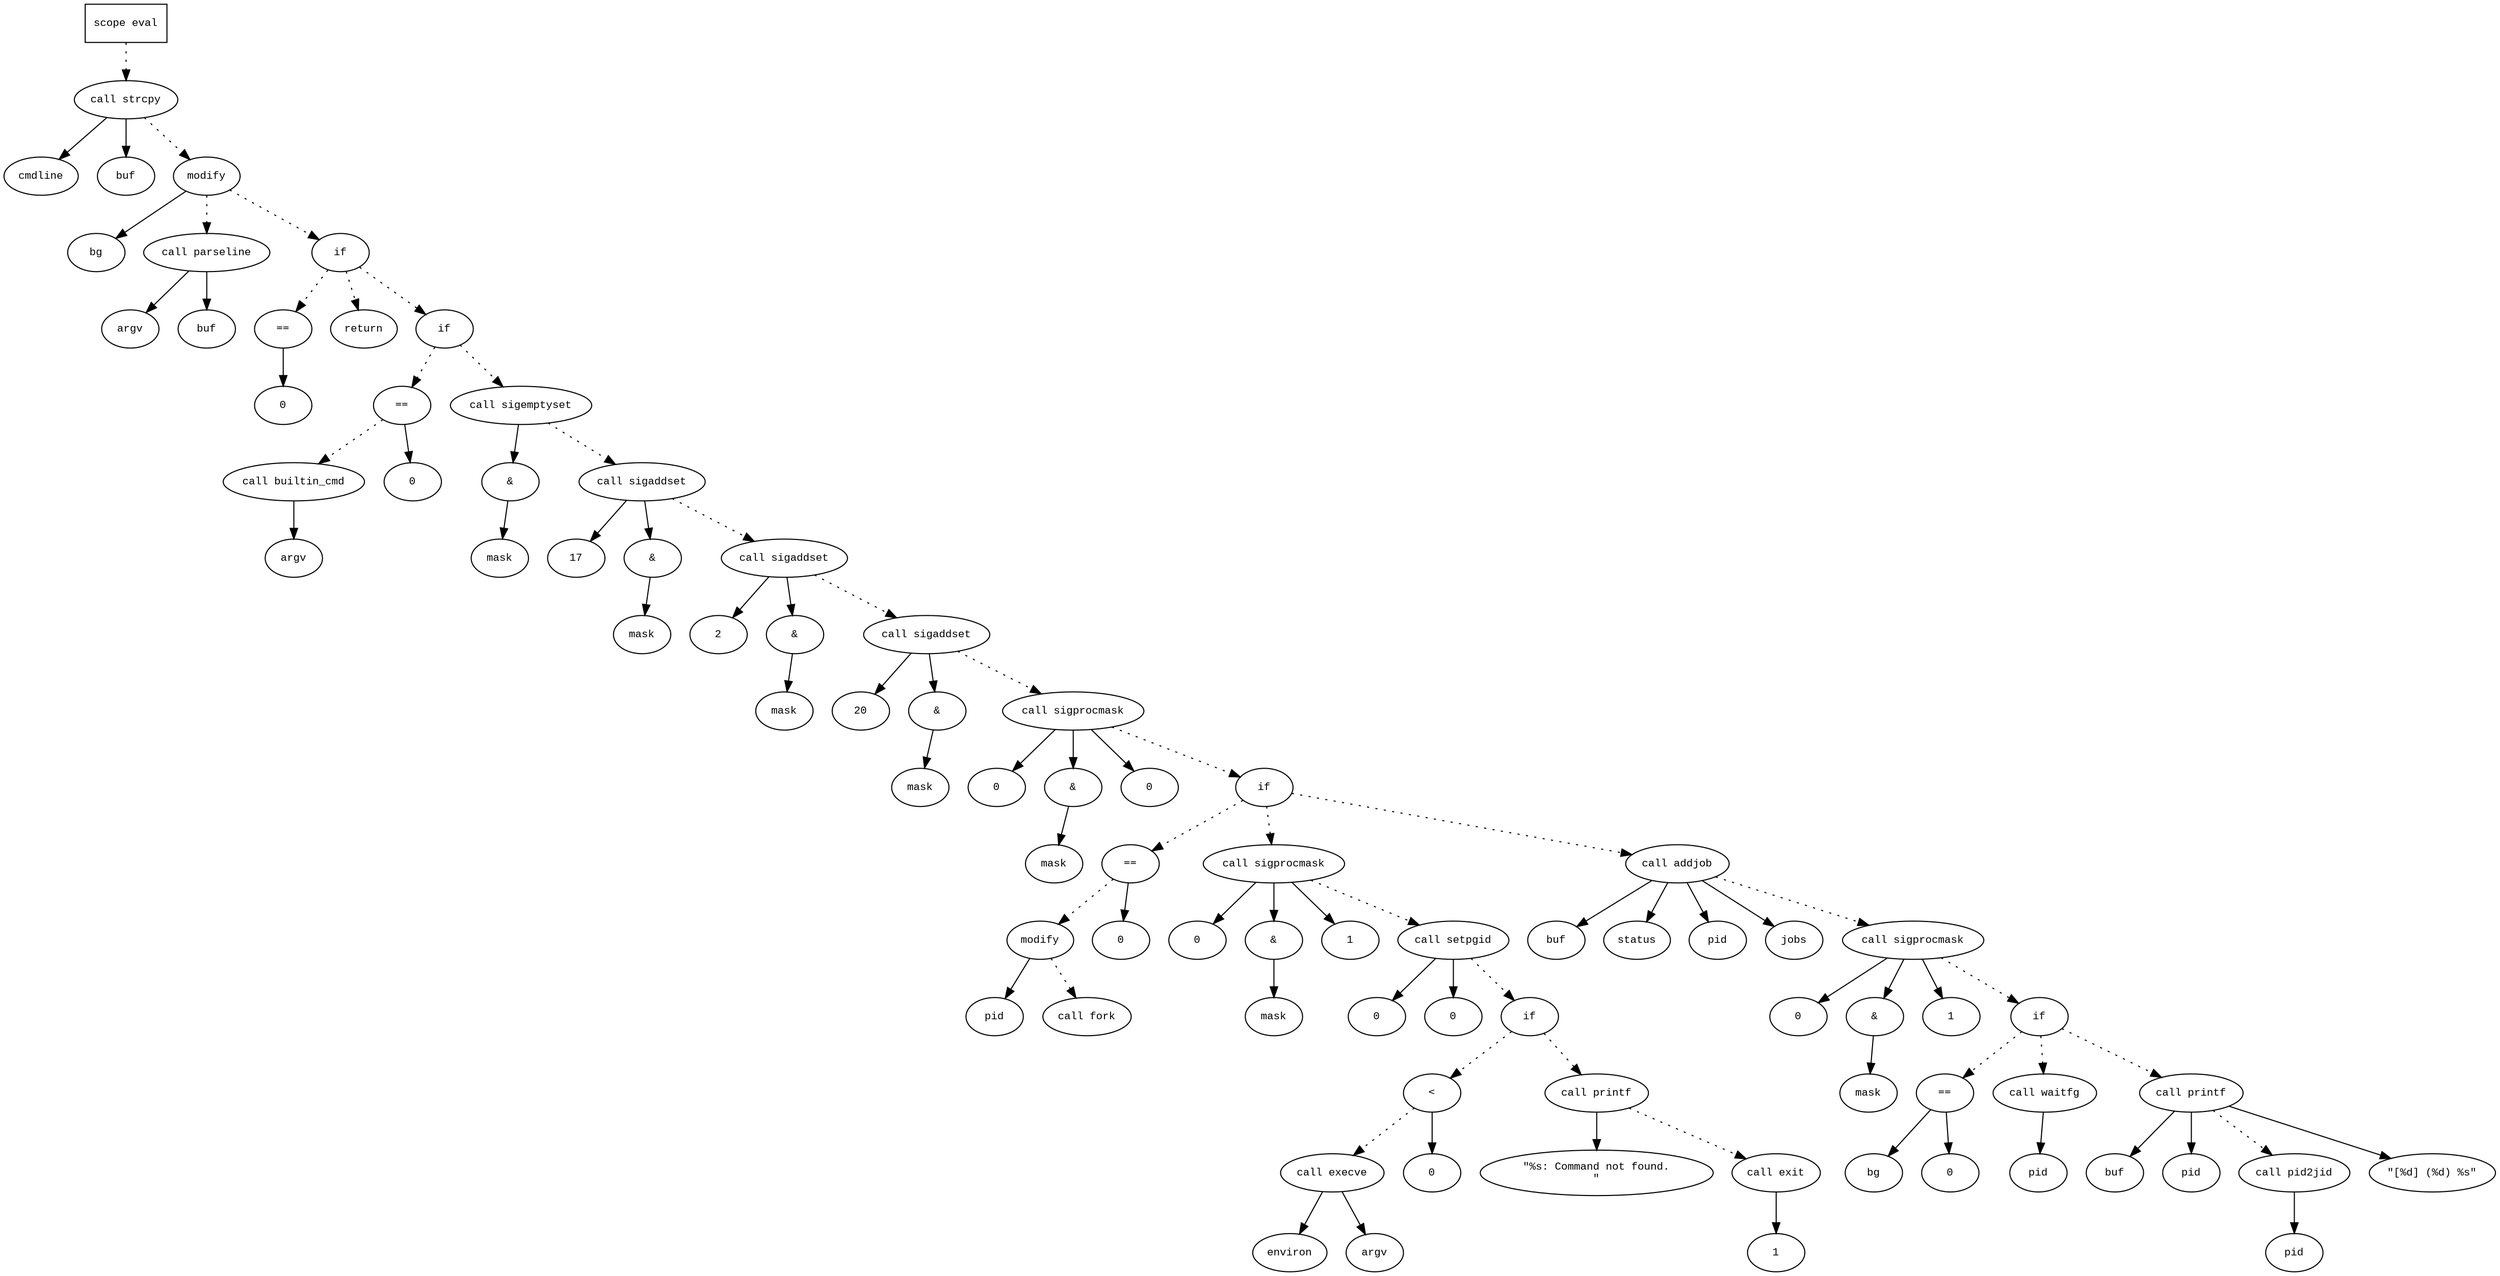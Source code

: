 digraph AST {
  graph [fontname="Times New Roman",fontsize=10];
  node  [fontname="Courier New",fontsize=10];
  edge  [fontname="Times New Roman",fontsize=10];

  node1 [label="scope eval",shape=box];
  node2 [label="call strcpy",shape=ellipse];
  node3 [label="cmdline",shape=ellipse];
  node2 -> node3;
  node4 [label="buf",shape=ellipse];
  node2 -> node4;
  node1 -> node2 [style=dotted];
  node5 [label="modify",shape=ellipse];
  node6 [label="bg",shape=ellipse];
  node5 -> node6;
  node7 [label="call parseline",shape=ellipse];
  node8 [label="argv",shape=ellipse];
  node7 -> node8;
  node9 [label="buf",shape=ellipse];
  node7 -> node9;
  node5 -> node7 [style=dotted];
  node2 -> node5 [style=dotted];
  node10 [label="if",shape=ellipse];
  node5 -> node10 [style=dotted];
  node11 [label="==",shape=ellipse];
  node12 [label="0",shape=ellipse];
  node11 -> node12;
  node10 -> node11 [style=dotted];
  node13 [label="return",shape=ellipse];
  node10 -> node13 [style=dotted];
  node14 [label="if",shape=ellipse];
  node10 -> node14 [style=dotted];
  node15 [label="==",shape=ellipse];
  node16 [label="call builtin_cmd",shape=ellipse];
  node17 [label="argv",shape=ellipse];
  node16 -> node17;
  node15 -> node16 [style=dotted];
  node18 [label="0",shape=ellipse];
  node15 -> node18;
  node14 -> node15 [style=dotted];
  node19 [label="call sigemptyset",shape=ellipse];
  node20 [label="&",shape=ellipse];
  node19 -> node20;
  node21 [label="mask",shape=ellipse];
  node20 -> node21;
  node14 -> node19 [style=dotted];
  node22 [label="call sigaddset",shape=ellipse];
  node23 [label="17",shape=ellipse];
  node22 -> node23;
  node24 [label="&",shape=ellipse];
  node22 -> node24;
  node25 [label="mask",shape=ellipse];
  node24 -> node25;
  node19 -> node22 [style=dotted];
  node26 [label="call sigaddset",shape=ellipse];
  node27 [label="2",shape=ellipse];
  node26 -> node27;
  node28 [label="&",shape=ellipse];
  node26 -> node28;
  node29 [label="mask",shape=ellipse];
  node28 -> node29;
  node22 -> node26 [style=dotted];
  node30 [label="call sigaddset",shape=ellipse];
  node31 [label="20",shape=ellipse];
  node30 -> node31;
  node32 [label="&",shape=ellipse];
  node30 -> node32;
  node33 [label="mask",shape=ellipse];
  node32 -> node33;
  node26 -> node30 [style=dotted];
  node34 [label="call sigprocmask",shape=ellipse];
  node35 [label="0",shape=ellipse];
  node34 -> node35;
  node36 [label="&",shape=ellipse];
  node34 -> node36;
  node37 [label="mask",shape=ellipse];
  node36 -> node37;
  node38 [label="0",shape=ellipse];
  node34 -> node38;
  node30 -> node34 [style=dotted];
  node39 [label="if",shape=ellipse];
  node34 -> node39 [style=dotted];
  node40 [label="==",shape=ellipse];
  node41 [label="modify",shape=ellipse];
  node42 [label="pid",shape=ellipse];
  node41 -> node42;
  node43 [label="call fork",shape=ellipse];
  node41 -> node43 [style=dotted];
  node40 -> node41 [style=dotted];
  node44 [label="0",shape=ellipse];
  node40 -> node44;
  node39 -> node40 [style=dotted];
  node45 [label="call sigprocmask",shape=ellipse];
  node46 [label="0",shape=ellipse];
  node45 -> node46;
  node47 [label="&",shape=ellipse];
  node45 -> node47;
  node48 [label="mask",shape=ellipse];
  node47 -> node48;
  node49 [label="1",shape=ellipse];
  node45 -> node49;
  node39 -> node45 [style=dotted];
  node50 [label="call setpgid",shape=ellipse];
  node51 [label="0",shape=ellipse];
  node50 -> node51;
  node52 [label="0",shape=ellipse];
  node50 -> node52;
  node45 -> node50 [style=dotted];
  node53 [label="if",shape=ellipse];
  node50 -> node53 [style=dotted];
  node54 [label="<",shape=ellipse];
  node55 [label="call execve",shape=ellipse];
  node56 [label="environ",shape=ellipse];
  node55 -> node56;
  node57 [label="argv",shape=ellipse];
  node55 -> node57;
  node54 -> node55 [style=dotted];
  node58 [label="0",shape=ellipse];
  node54 -> node58;
  node53 -> node54 [style=dotted];
  node59 [label="call printf",shape=ellipse];
  node60 [label="\"%s: Command not found.
\"",shape=ellipse];
  node59 -> node60;
  node53 -> node59 [style=dotted];
  node61 [label="call exit",shape=ellipse];
  node62 [label="1",shape=ellipse];
  node61 -> node62;
  node59 -> node61 [style=dotted];
  node63 [label="call addjob",shape=ellipse];
  node64 [label="buf",shape=ellipse];
  node63 -> node64;
  node65 [label="status",shape=ellipse];
  node63 -> node65;
  node66 [label="pid",shape=ellipse];
  node63 -> node66;
  node67 [label="jobs",shape=ellipse];
  node63 -> node67;
  node39 -> node63 [style=dotted];
  node68 [label="call sigprocmask",shape=ellipse];
  node69 [label="0",shape=ellipse];
  node68 -> node69;
  node70 [label="&",shape=ellipse];
  node68 -> node70;
  node71 [label="mask",shape=ellipse];
  node70 -> node71;
  node72 [label="1",shape=ellipse];
  node68 -> node72;
  node63 -> node68 [style=dotted];
  node73 [label="if",shape=ellipse];
  node68 -> node73 [style=dotted];
  node74 [label="==",shape=ellipse];
  node75 [label="bg",shape=ellipse];
  node74 -> node75;
  node76 [label="0",shape=ellipse];
  node74 -> node76;
  node73 -> node74 [style=dotted];
  node77 [label="call waitfg",shape=ellipse];
  node78 [label="pid",shape=ellipse];
  node77 -> node78;
  node73 -> node77 [style=dotted];
  node79 [label="call printf",shape=ellipse];
  node80 [label="buf",shape=ellipse];
  node79 -> node80;
  node81 [label="pid",shape=ellipse];
  node79 -> node81;
  node82 [label="call pid2jid",shape=ellipse];
  node83 [label="pid",shape=ellipse];
  node82 -> node83;
  node79 -> node82 [style=dotted];
  node84 [label="\"[%d] (%d) %s\"",shape=ellipse];
  node79 -> node84;
  node73 -> node79 [style=dotted];
} 